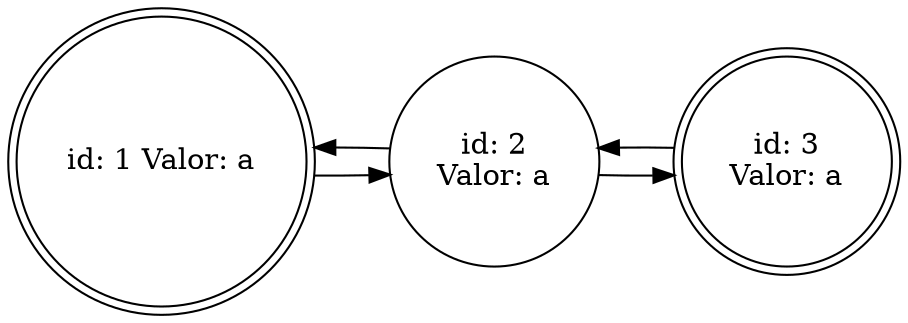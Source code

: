 digraph G {
rankdir=LR;
0[shape=doublecircle,label="id: 1 Valor: a"];
1[shape=circle,label="id: 2
Valor: a"];
0->1;
1->0;
2[shape=doublecircle,label="id: 3
Valor: a"];
1->2;
2->1;
}